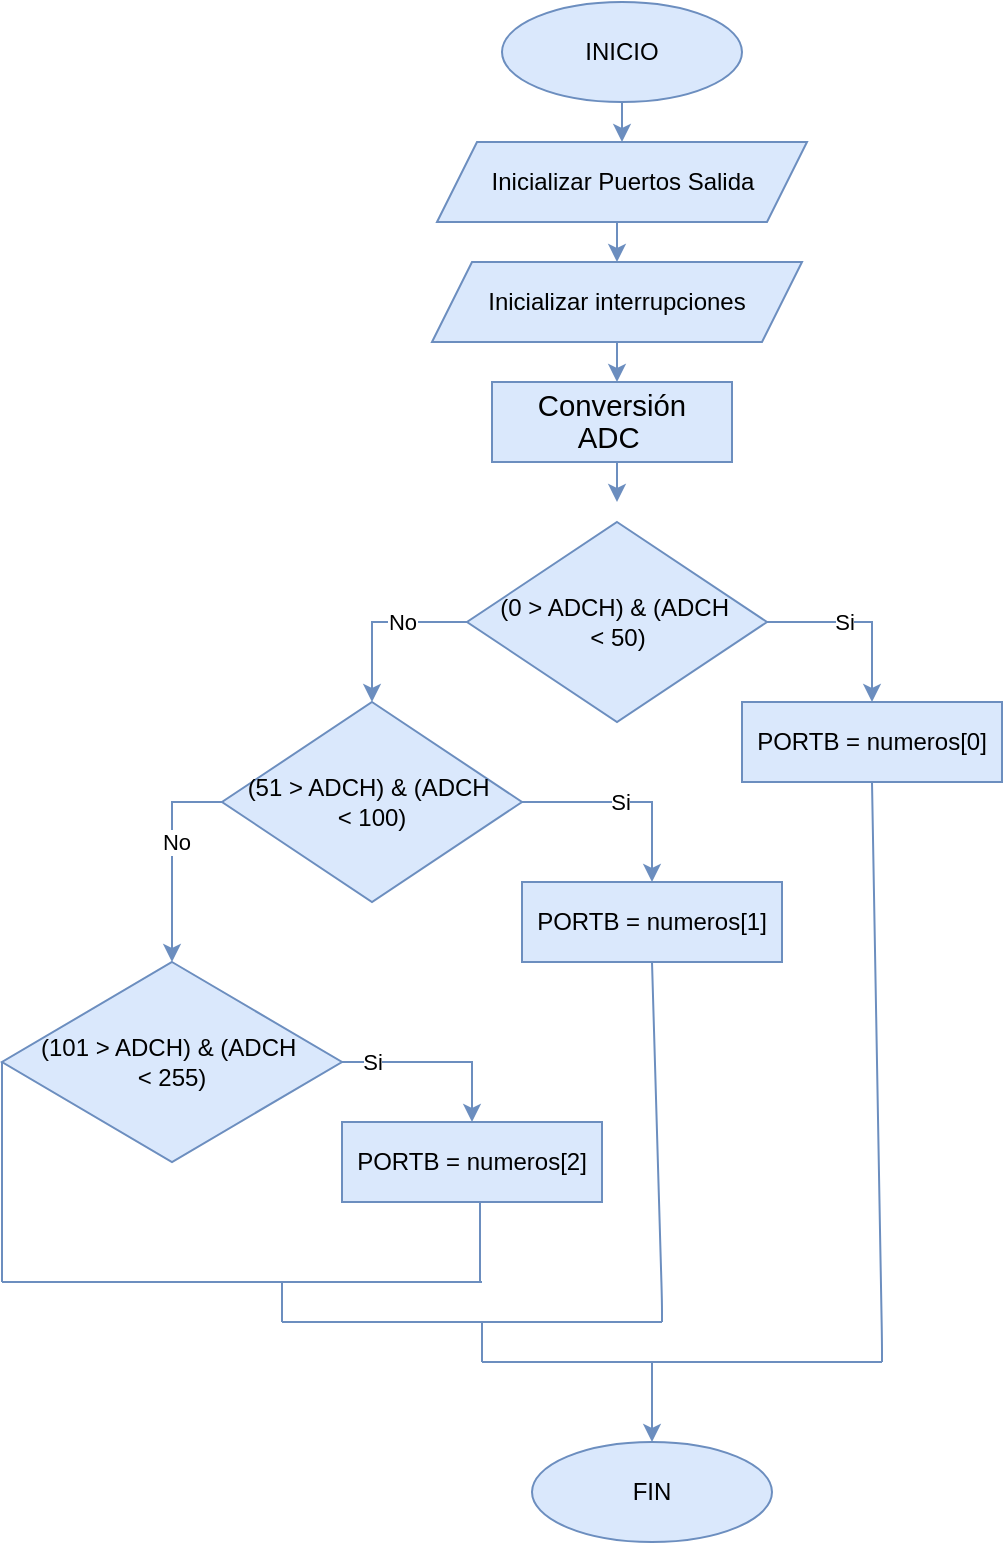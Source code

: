 <mxfile version="13.7.9" type="device"><diagram id="RkzGUc-kI-moD2gNVPd8" name="Página-1"><mxGraphModel dx="1278" dy="948" grid="1" gridSize="10" guides="1" tooltips="1" connect="1" arrows="1" fold="1" page="1" pageScale="1" pageWidth="827" pageHeight="1169" math="0" shadow="0"><root><mxCell id="0"/><mxCell id="1" parent="0"/><mxCell id="JSBFssbvFmGR2ezGC-rq-2" style="edgeStyle=orthogonalEdgeStyle;rounded=0;orthogonalLoop=1;jettySize=auto;html=1;exitX=0.5;exitY=1;exitDx=0;exitDy=0;entryX=0.5;entryY=0;entryDx=0;entryDy=0;fillColor=#dae8fc;strokeColor=#6c8ebf;fontFamily=Helvetica;fontSize=12;" parent="1" source="VUDF60SN61y1hMehMgix-1" target="JSBFssbvFmGR2ezGC-rq-1" edge="1"><mxGeometry relative="1" as="geometry"/></mxCell><mxCell id="VUDF60SN61y1hMehMgix-1" value="INICIO" style="ellipse;whiteSpace=wrap;html=1;fillColor=#dae8fc;strokeColor=#6c8ebf;fontFamily=Helvetica;fontSize=12;" parent="1" vertex="1"><mxGeometry x="310" y="60" width="120" height="50" as="geometry"/></mxCell><mxCell id="VUDF60SN61y1hMehMgix-5" value="FIN" style="ellipse;whiteSpace=wrap;html=1;fillColor=#dae8fc;strokeColor=#6c8ebf;fontFamily=Helvetica;fontSize=12;" parent="1" vertex="1"><mxGeometry x="325" y="780" width="120" height="50" as="geometry"/></mxCell><mxCell id="J6BRTuq1hJfzdSf7stNh-5" style="edgeStyle=orthogonalEdgeStyle;rounded=0;orthogonalLoop=1;jettySize=auto;html=1;exitX=0.5;exitY=1;exitDx=0;exitDy=0;entryX=0.5;entryY=0;entryDx=0;entryDy=0;fillColor=#dae8fc;strokeColor=#6c8ebf;fontFamily=Helvetica;fontSize=12;" parent="1" source="JSBFssbvFmGR2ezGC-rq-1" target="J6BRTuq1hJfzdSf7stNh-3" edge="1"><mxGeometry relative="1" as="geometry"/></mxCell><mxCell id="JSBFssbvFmGR2ezGC-rq-1" value="Inicializar Puertos Salida" style="shape=parallelogram;perimeter=parallelogramPerimeter;whiteSpace=wrap;html=1;fixedSize=1;fillColor=#dae8fc;strokeColor=#6c8ebf;fontFamily=Helvetica;fontSize=12;" parent="1" vertex="1"><mxGeometry x="277.5" y="130" width="185" height="40" as="geometry"/></mxCell><mxCell id="J6BRTuq1hJfzdSf7stNh-6" style="edgeStyle=orthogonalEdgeStyle;rounded=0;orthogonalLoop=1;jettySize=auto;html=1;exitX=0.5;exitY=1;exitDx=0;exitDy=0;entryX=0.5;entryY=0;entryDx=0;entryDy=0;fillColor=#dae8fc;strokeColor=#6c8ebf;fontFamily=Helvetica;fontSize=12;" parent="1" source="J6BRTuq1hJfzdSf7stNh-3" edge="1"><mxGeometry relative="1" as="geometry"><mxPoint x="367.5" y="250" as="targetPoint"/></mxGeometry></mxCell><mxCell id="J6BRTuq1hJfzdSf7stNh-3" value="Inicializar interrupciones" style="shape=parallelogram;perimeter=parallelogramPerimeter;whiteSpace=wrap;html=1;fixedSize=1;fillColor=#dae8fc;strokeColor=#6c8ebf;fontFamily=Helvetica;fontSize=12;" parent="1" vertex="1"><mxGeometry x="275" y="190" width="185" height="40" as="geometry"/></mxCell><mxCell id="n6zI1nKW1Zq788YTjJgg-5" style="edgeStyle=orthogonalEdgeStyle;rounded=0;orthogonalLoop=1;jettySize=auto;html=1;exitX=0.5;exitY=1;exitDx=0;exitDy=0;entryX=0.5;entryY=0;entryDx=0;entryDy=0;fontFamily=Helvetica;fontSize=12;fillColor=#dae8fc;strokeColor=#6c8ebf;" parent="1" source="n6zI1nKW1Zq788YTjJgg-2" edge="1"><mxGeometry relative="1" as="geometry"><mxPoint x="367.5" y="310" as="targetPoint"/></mxGeometry></mxCell><mxCell id="n6zI1nKW1Zq788YTjJgg-2" value="&lt;span style=&quot;font-size: 11.0pt ; line-height: 107% ; font-family: &amp;#34;calibri&amp;#34; , sans-serif&quot;&gt;Conversión&lt;br/&gt;ADC&lt;/span&gt;&amp;nbsp;" style="rounded=0;whiteSpace=wrap;html=1;fillColor=#dae8fc;strokeColor=#6c8ebf;fontFamily=Helvetica;fontSize=12;" parent="1" vertex="1"><mxGeometry x="305" y="250" width="120" height="40" as="geometry"/></mxCell><mxCell id="ApchEiSwwRkrf7nESvoA-3" style="edgeStyle=orthogonalEdgeStyle;rounded=0;orthogonalLoop=1;jettySize=auto;html=1;exitX=1;exitY=0.5;exitDx=0;exitDy=0;fillColor=#dae8fc;strokeColor=#6c8ebf;" edge="1" parent="1" source="ApchEiSwwRkrf7nESvoA-1" target="ApchEiSwwRkrf7nESvoA-2"><mxGeometry relative="1" as="geometry"/></mxCell><mxCell id="ApchEiSwwRkrf7nESvoA-4" value="Si" style="edgeLabel;html=1;align=center;verticalAlign=middle;resizable=0;points=[];" vertex="1" connectable="0" parent="ApchEiSwwRkrf7nESvoA-3"><mxGeometry x="-0.176" relative="1" as="geometry"><mxPoint as="offset"/></mxGeometry></mxCell><mxCell id="ApchEiSwwRkrf7nESvoA-6" style="edgeStyle=orthogonalEdgeStyle;rounded=0;orthogonalLoop=1;jettySize=auto;html=1;exitX=0;exitY=0.5;exitDx=0;exitDy=0;fillColor=#dae8fc;strokeColor=#6c8ebf;" edge="1" parent="1" source="ApchEiSwwRkrf7nESvoA-1" target="ApchEiSwwRkrf7nESvoA-5"><mxGeometry relative="1" as="geometry"/></mxCell><mxCell id="ApchEiSwwRkrf7nESvoA-7" value="No" style="edgeLabel;html=1;align=center;verticalAlign=middle;resizable=0;points=[];" vertex="1" connectable="0" parent="ApchEiSwwRkrf7nESvoA-6"><mxGeometry x="-0.691" y="1" relative="1" as="geometry"><mxPoint x="-18.79" y="-1.01" as="offset"/></mxGeometry></mxCell><mxCell id="ApchEiSwwRkrf7nESvoA-1" value="(0 &amp;gt; ADCH) &amp;amp; (ADCH&amp;nbsp;&lt;br&gt;&amp;lt; 50)" style="rhombus;whiteSpace=wrap;html=1;fillColor=#dae8fc;strokeColor=#6c8ebf;" vertex="1" parent="1"><mxGeometry x="292.5" y="320" width="150" height="100" as="geometry"/></mxCell><mxCell id="ApchEiSwwRkrf7nESvoA-2" value="PORTB = numeros[0]" style="rounded=0;whiteSpace=wrap;html=1;fillColor=#dae8fc;strokeColor=#6c8ebf;fontFamily=Helvetica;fontSize=12;" vertex="1" parent="1"><mxGeometry x="430" y="410" width="130" height="40" as="geometry"/></mxCell><mxCell id="ApchEiSwwRkrf7nESvoA-10" style="edgeStyle=orthogonalEdgeStyle;rounded=0;orthogonalLoop=1;jettySize=auto;html=1;exitX=1;exitY=0.5;exitDx=0;exitDy=0;entryX=0.5;entryY=0;entryDx=0;entryDy=0;fillColor=#dae8fc;strokeColor=#6c8ebf;" edge="1" parent="1" source="ApchEiSwwRkrf7nESvoA-5" target="ApchEiSwwRkrf7nESvoA-9"><mxGeometry relative="1" as="geometry"/></mxCell><mxCell id="ApchEiSwwRkrf7nESvoA-11" value="Si" style="edgeLabel;html=1;align=center;verticalAlign=middle;resizable=0;points=[];" vertex="1" connectable="0" parent="ApchEiSwwRkrf7nESvoA-10"><mxGeometry x="-0.068" relative="1" as="geometry"><mxPoint as="offset"/></mxGeometry></mxCell><mxCell id="ApchEiSwwRkrf7nESvoA-12" style="edgeStyle=orthogonalEdgeStyle;rounded=0;orthogonalLoop=1;jettySize=auto;html=1;exitX=0;exitY=0.5;exitDx=0;exitDy=0;entryX=0.5;entryY=0;entryDx=0;entryDy=0;fillColor=#dae8fc;strokeColor=#6c8ebf;" edge="1" parent="1" source="ApchEiSwwRkrf7nESvoA-5" target="ApchEiSwwRkrf7nESvoA-8"><mxGeometry relative="1" as="geometry"/></mxCell><mxCell id="ApchEiSwwRkrf7nESvoA-13" value="No" style="edgeLabel;html=1;align=center;verticalAlign=middle;resizable=0;points=[];" vertex="1" connectable="0" parent="ApchEiSwwRkrf7nESvoA-12"><mxGeometry x="-0.139" y="2" relative="1" as="geometry"><mxPoint as="offset"/></mxGeometry></mxCell><mxCell id="ApchEiSwwRkrf7nESvoA-5" value="(51 &amp;gt; ADCH) &amp;amp; (ADCH&amp;nbsp;&lt;br&gt;&amp;lt; 100)" style="rhombus;whiteSpace=wrap;html=1;fillColor=#dae8fc;strokeColor=#6c8ebf;" vertex="1" parent="1"><mxGeometry x="170" y="410" width="150" height="100" as="geometry"/></mxCell><mxCell id="ApchEiSwwRkrf7nESvoA-15" style="edgeStyle=orthogonalEdgeStyle;rounded=0;orthogonalLoop=1;jettySize=auto;html=1;exitX=1;exitY=0.5;exitDx=0;exitDy=0;fillColor=#dae8fc;strokeColor=#6c8ebf;" edge="1" parent="1" source="ApchEiSwwRkrf7nESvoA-8" target="ApchEiSwwRkrf7nESvoA-14"><mxGeometry relative="1" as="geometry"/></mxCell><mxCell id="ApchEiSwwRkrf7nESvoA-16" value="Si" style="edgeLabel;html=1;align=center;verticalAlign=middle;resizable=0;points=[];" vertex="1" connectable="0" parent="ApchEiSwwRkrf7nESvoA-15"><mxGeometry x="0.088" y="-4" relative="1" as="geometry"><mxPoint x="-36.63" y="-4" as="offset"/></mxGeometry></mxCell><mxCell id="ApchEiSwwRkrf7nESvoA-8" value="(101 &amp;gt; ADCH) &amp;amp; (ADCH&amp;nbsp;&lt;br&gt;&amp;lt; 255)" style="rhombus;whiteSpace=wrap;html=1;fillColor=#dae8fc;strokeColor=#6c8ebf;" vertex="1" parent="1"><mxGeometry x="60" y="540" width="170" height="100" as="geometry"/></mxCell><mxCell id="ApchEiSwwRkrf7nESvoA-9" value="PORTB = numeros[1]" style="rounded=0;whiteSpace=wrap;html=1;fillColor=#dae8fc;strokeColor=#6c8ebf;fontFamily=Helvetica;fontSize=12;" vertex="1" parent="1"><mxGeometry x="320" y="500" width="130" height="40" as="geometry"/></mxCell><mxCell id="ApchEiSwwRkrf7nESvoA-14" value="PORTB = numeros[2]" style="rounded=0;whiteSpace=wrap;html=1;fillColor=#dae8fc;strokeColor=#6c8ebf;fontFamily=Helvetica;fontSize=12;" vertex="1" parent="1"><mxGeometry x="230" y="620" width="130" height="40" as="geometry"/></mxCell><mxCell id="ApchEiSwwRkrf7nESvoA-19" value="" style="endArrow=none;html=1;entryX=0;entryY=0.5;entryDx=0;entryDy=0;fillColor=#dae8fc;strokeColor=#6c8ebf;" edge="1" parent="1" target="ApchEiSwwRkrf7nESvoA-8"><mxGeometry width="50" height="50" relative="1" as="geometry"><mxPoint x="60" y="700" as="sourcePoint"/><mxPoint x="60" y="620" as="targetPoint"/></mxGeometry></mxCell><mxCell id="ApchEiSwwRkrf7nESvoA-20" value="" style="endArrow=none;html=1;fillColor=#dae8fc;strokeColor=#6c8ebf;" edge="1" parent="1"><mxGeometry width="50" height="50" relative="1" as="geometry"><mxPoint x="60" y="700" as="sourcePoint"/><mxPoint x="300" y="700" as="targetPoint"/></mxGeometry></mxCell><mxCell id="ApchEiSwwRkrf7nESvoA-21" value="" style="endArrow=none;html=1;entryX=0.5;entryY=1;entryDx=0;entryDy=0;fillColor=#dae8fc;strokeColor=#6c8ebf;" edge="1" parent="1"><mxGeometry width="50" height="50" relative="1" as="geometry"><mxPoint x="299" y="700" as="sourcePoint"/><mxPoint x="299.0" y="660" as="targetPoint"/><Array as="points"><mxPoint x="299" y="670"/></Array></mxGeometry></mxCell><mxCell id="ApchEiSwwRkrf7nESvoA-25" value="" style="endArrow=none;html=1;entryX=0.5;entryY=1;entryDx=0;entryDy=0;fillColor=#dae8fc;strokeColor=#6c8ebf;" edge="1" parent="1"><mxGeometry width="50" height="50" relative="1" as="geometry"><mxPoint x="390" y="720" as="sourcePoint"/><mxPoint x="385" y="540" as="targetPoint"/><Array as="points"><mxPoint x="390" y="710"/></Array></mxGeometry></mxCell><mxCell id="ApchEiSwwRkrf7nESvoA-26" value="" style="endArrow=none;html=1;fillColor=#dae8fc;strokeColor=#6c8ebf;" edge="1" parent="1"><mxGeometry width="50" height="50" relative="1" as="geometry"><mxPoint x="200" y="720" as="sourcePoint"/><mxPoint x="390" y="720" as="targetPoint"/></mxGeometry></mxCell><mxCell id="ApchEiSwwRkrf7nESvoA-27" value="" style="endArrow=none;html=1;fillColor=#dae8fc;strokeColor=#6c8ebf;" edge="1" parent="1"><mxGeometry width="50" height="50" relative="1" as="geometry"><mxPoint x="200" y="720" as="sourcePoint"/><mxPoint x="200" y="700" as="targetPoint"/></mxGeometry></mxCell><mxCell id="ApchEiSwwRkrf7nESvoA-29" value="" style="endArrow=none;html=1;fillColor=#dae8fc;strokeColor=#6c8ebf;" edge="1" parent="1"><mxGeometry width="50" height="50" relative="1" as="geometry"><mxPoint x="300" y="740" as="sourcePoint"/><mxPoint x="500" y="740" as="targetPoint"/></mxGeometry></mxCell><mxCell id="ApchEiSwwRkrf7nESvoA-30" value="" style="endArrow=none;html=1;fillColor=#dae8fc;strokeColor=#6c8ebf;" edge="1" parent="1"><mxGeometry width="50" height="50" relative="1" as="geometry"><mxPoint x="300" y="740" as="sourcePoint"/><mxPoint x="300" y="720" as="targetPoint"/></mxGeometry></mxCell><mxCell id="ApchEiSwwRkrf7nESvoA-31" value="" style="endArrow=none;html=1;entryX=0.5;entryY=1;entryDx=0;entryDy=0;fillColor=#dae8fc;strokeColor=#6c8ebf;" edge="1" parent="1" target="ApchEiSwwRkrf7nESvoA-2"><mxGeometry width="50" height="50" relative="1" as="geometry"><mxPoint x="500" y="740" as="sourcePoint"/><mxPoint x="475" y="630" as="targetPoint"/><Array as="points"><mxPoint x="500" y="730"/></Array></mxGeometry></mxCell><mxCell id="ApchEiSwwRkrf7nESvoA-32" value="" style="endArrow=classic;html=1;entryX=0.5;entryY=0;entryDx=0;entryDy=0;fillColor=#dae8fc;strokeColor=#6c8ebf;" edge="1" parent="1" target="VUDF60SN61y1hMehMgix-5"><mxGeometry width="50" height="50" relative="1" as="geometry"><mxPoint x="385" y="740" as="sourcePoint"/><mxPoint x="380" y="680" as="targetPoint"/></mxGeometry></mxCell></root></mxGraphModel></diagram></mxfile>